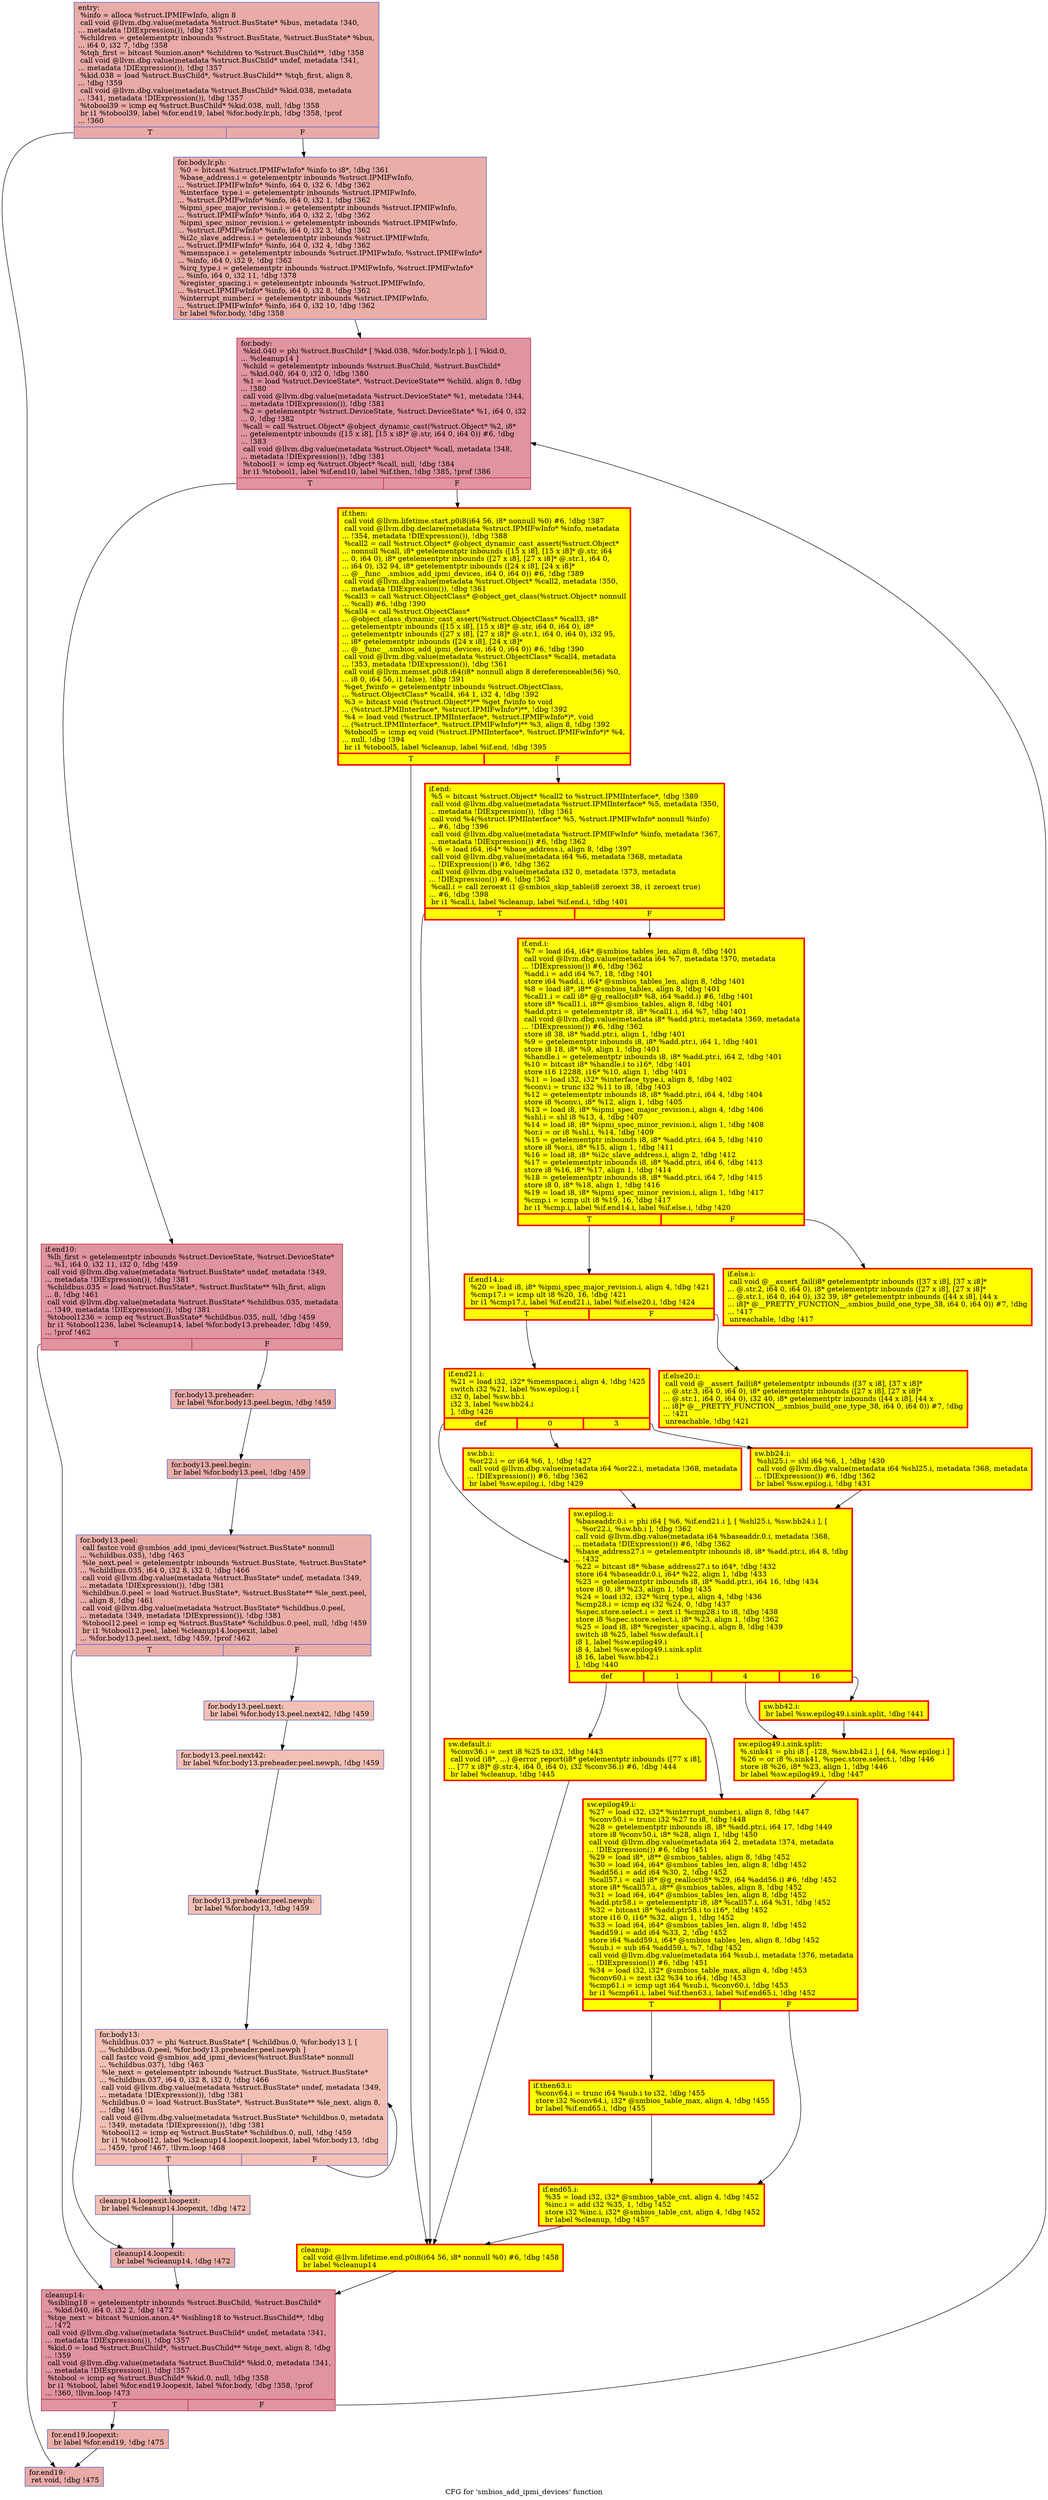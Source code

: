 digraph "CFG for 'smbios_add_ipmi_devices' function" {
	label="CFG for 'smbios_add_ipmi_devices' function";

	Node0x556ae9327730 [shape=record,color="#3d50c3ff", style=filled, fillcolor="#cc403a70",label="{entry:\l  %info = alloca %struct.IPMIFwInfo, align 8\l  call void @llvm.dbg.value(metadata %struct.BusState* %bus, metadata !340,\l... metadata !DIExpression()), !dbg !357\l  %children = getelementptr inbounds %struct.BusState, %struct.BusState* %bus,\l... i64 0, i32 7, !dbg !358\l  %tqh_first = bitcast %union.anon* %children to %struct.BusChild**, !dbg !358\l  call void @llvm.dbg.value(metadata %struct.BusChild* undef, metadata !341,\l... metadata !DIExpression()), !dbg !357\l  %kid.038 = load %struct.BusChild*, %struct.BusChild** %tqh_first, align 8,\l... !dbg !359\l  call void @llvm.dbg.value(metadata %struct.BusChild* %kid.038, metadata\l... !341, metadata !DIExpression()), !dbg !357\l  %tobool39 = icmp eq %struct.BusChild* %kid.038, null, !dbg !358\l  br i1 %tobool39, label %for.end19, label %for.body.lr.ph, !dbg !358, !prof\l... !360\l|{<s0>T|<s1>F}}"];
	Node0x556ae9327730:s0 -> Node0x556ae9648100;
	Node0x556ae9327730:s1 -> Node0x556ae964ab80;
	Node0x556ae964ab80 [shape=record,color="#3d50c3ff", style=filled, fillcolor="#d0473d70",label="{for.body.lr.ph:                                   \l  %0 = bitcast %struct.IPMIFwInfo* %info to i8*, !dbg !361\l  %base_address.i = getelementptr inbounds %struct.IPMIFwInfo,\l... %struct.IPMIFwInfo* %info, i64 0, i32 6, !dbg !362\l  %interface_type.i = getelementptr inbounds %struct.IPMIFwInfo,\l... %struct.IPMIFwInfo* %info, i64 0, i32 1, !dbg !362\l  %ipmi_spec_major_revision.i = getelementptr inbounds %struct.IPMIFwInfo,\l... %struct.IPMIFwInfo* %info, i64 0, i32 2, !dbg !362\l  %ipmi_spec_minor_revision.i = getelementptr inbounds %struct.IPMIFwInfo,\l... %struct.IPMIFwInfo* %info, i64 0, i32 3, !dbg !362\l  %i2c_slave_address.i = getelementptr inbounds %struct.IPMIFwInfo,\l... %struct.IPMIFwInfo* %info, i64 0, i32 4, !dbg !362\l  %memspace.i = getelementptr inbounds %struct.IPMIFwInfo, %struct.IPMIFwInfo*\l... %info, i64 0, i32 9, !dbg !362\l  %irq_type.i = getelementptr inbounds %struct.IPMIFwInfo, %struct.IPMIFwInfo*\l... %info, i64 0, i32 11, !dbg !378\l  %register_spacing.i = getelementptr inbounds %struct.IPMIFwInfo,\l... %struct.IPMIFwInfo* %info, i64 0, i32 8, !dbg !362\l  %interrupt_number.i = getelementptr inbounds %struct.IPMIFwInfo,\l... %struct.IPMIFwInfo* %info, i64 0, i32 10, !dbg !362\l  br label %for.body, !dbg !358\l}"];
	Node0x556ae964ab80 -> Node0x556ae964ac10;
	Node0x556ae964ac10 [shape=record,color="#b70d28ff", style=filled, fillcolor="#b70d2870",label="{for.body:                                         \l  %kid.040 = phi %struct.BusChild* [ %kid.038, %for.body.lr.ph ], [ %kid.0,\l... %cleanup14 ]\l  %child = getelementptr inbounds %struct.BusChild, %struct.BusChild*\l... %kid.040, i64 0, i32 0, !dbg !380\l  %1 = load %struct.DeviceState*, %struct.DeviceState** %child, align 8, !dbg\l... !380\l  call void @llvm.dbg.value(metadata %struct.DeviceState* %1, metadata !344,\l... metadata !DIExpression()), !dbg !381\l  %2 = getelementptr %struct.DeviceState, %struct.DeviceState* %1, i64 0, i32\l... 0, !dbg !382\l  %call = call %struct.Object* @object_dynamic_cast(%struct.Object* %2, i8*\l... getelementptr inbounds ([15 x i8], [15 x i8]* @.str, i64 0, i64 0)) #6, !dbg\l... !383\l  call void @llvm.dbg.value(metadata %struct.Object* %call, metadata !348,\l... metadata !DIExpression()), !dbg !381\l  %tobool1 = icmp eq %struct.Object* %call, null, !dbg !384\l  br i1 %tobool1, label %if.end10, label %if.then, !dbg !385, !prof !386\l|{<s0>T|<s1>F}}"];
	Node0x556ae964ac10:s0 -> Node0x556ae964df30;
	Node0x556ae964ac10:s1 -> Node0x556ae964dee0;
	Node0x556ae964dee0 [shape=record,penwidth=3.0, style="filled", color="red", fillcolor="yellow",label="{if.then:                                          \l  call void @llvm.lifetime.start.p0i8(i64 56, i8* nonnull %0) #6, !dbg !387\l  call void @llvm.dbg.declare(metadata %struct.IPMIFwInfo* %info, metadata\l... !354, metadata !DIExpression()), !dbg !388\l  %call2 = call %struct.Object* @object_dynamic_cast_assert(%struct.Object*\l... nonnull %call, i8* getelementptr inbounds ([15 x i8], [15 x i8]* @.str, i64\l... 0, i64 0), i8* getelementptr inbounds ([27 x i8], [27 x i8]* @.str.1, i64 0,\l... i64 0), i32 94, i8* getelementptr inbounds ([24 x i8], [24 x i8]*\l... @__func__.smbios_add_ipmi_devices, i64 0, i64 0)) #6, !dbg !389\l  call void @llvm.dbg.value(metadata %struct.Object* %call2, metadata !350,\l... metadata !DIExpression()), !dbg !361\l  %call3 = call %struct.ObjectClass* @object_get_class(%struct.Object* nonnull\l... %call) #6, !dbg !390\l  %call4 = call %struct.ObjectClass*\l... @object_class_dynamic_cast_assert(%struct.ObjectClass* %call3, i8*\l... getelementptr inbounds ([15 x i8], [15 x i8]* @.str, i64 0, i64 0), i8*\l... getelementptr inbounds ([27 x i8], [27 x i8]* @.str.1, i64 0, i64 0), i32 95,\l... i8* getelementptr inbounds ([24 x i8], [24 x i8]*\l... @__func__.smbios_add_ipmi_devices, i64 0, i64 0)) #6, !dbg !390\l  call void @llvm.dbg.value(metadata %struct.ObjectClass* %call4, metadata\l... !353, metadata !DIExpression()), !dbg !361\l  call void @llvm.memset.p0i8.i64(i8* nonnull align 8 dereferenceable(56) %0,\l... i8 0, i64 56, i1 false), !dbg !391\l  %get_fwinfo = getelementptr inbounds %struct.ObjectClass,\l... %struct.ObjectClass* %call4, i64 1, i32 4, !dbg !392\l  %3 = bitcast void (%struct.Object*)** %get_fwinfo to void\l... (%struct.IPMIInterface*, %struct.IPMIFwInfo*)**, !dbg !392\l  %4 = load void (%struct.IPMIInterface*, %struct.IPMIFwInfo*)*, void\l... (%struct.IPMIInterface*, %struct.IPMIFwInfo*)** %3, align 8, !dbg !392\l  %tobool5 = icmp eq void (%struct.IPMIInterface*, %struct.IPMIFwInfo*)* %4,\l... null, !dbg !394\l  br i1 %tobool5, label %cleanup, label %if.end, !dbg !395\l|{<s0>T|<s1>F}}"];
	Node0x556ae964dee0:s0 -> Node0x556ae965b230;
	Node0x556ae964dee0:s1 -> Node0x556ae9658e60;
	Node0x556ae9658e60 [shape=record,penwidth=3.0, style="filled", color="red", fillcolor="yellow",label="{if.end:                                           \l  %5 = bitcast %struct.Object* %call2 to %struct.IPMIInterface*, !dbg !389\l  call void @llvm.dbg.value(metadata %struct.IPMIInterface* %5, metadata !350,\l... metadata !DIExpression()), !dbg !361\l  call void %4(%struct.IPMIInterface* %5, %struct.IPMIFwInfo* nonnull %info)\l... #6, !dbg !396\l  call void @llvm.dbg.value(metadata %struct.IPMIFwInfo* %info, metadata !367,\l... metadata !DIExpression()) #6, !dbg !362\l  %6 = load i64, i64* %base_address.i, align 8, !dbg !397\l  call void @llvm.dbg.value(metadata i64 %6, metadata !368, metadata\l... !DIExpression()) #6, !dbg !362\l  call void @llvm.dbg.value(metadata i32 0, metadata !373, metadata\l... !DIExpression()) #6, !dbg !362\l  %call.i = call zeroext i1 @smbios_skip_table(i8 zeroext 38, i1 zeroext true)\l... #6, !dbg !398\l  br i1 %call.i, label %cleanup, label %if.end.i, !dbg !401\l|{<s0>T|<s1>F}}"];
	Node0x556ae9658e60:s0 -> Node0x556ae965b230;
	Node0x556ae9658e60:s1 -> Node0x556ae964acc0;
	Node0x556ae964acc0 [shape=record,penwidth=3.0, style="filled", color="red", fillcolor="yellow",label="{if.end.i:                                         \l  %7 = load i64, i64* @smbios_tables_len, align 8, !dbg !401\l  call void @llvm.dbg.value(metadata i64 %7, metadata !370, metadata\l... !DIExpression()) #6, !dbg !362\l  %add.i = add i64 %7, 18, !dbg !401\l  store i64 %add.i, i64* @smbios_tables_len, align 8, !dbg !401\l  %8 = load i8*, i8** @smbios_tables, align 8, !dbg !401\l  %call1.i = call i8* @g_realloc(i8* %8, i64 %add.i) #6, !dbg !401\l  store i8* %call1.i, i8** @smbios_tables, align 8, !dbg !401\l  %add.ptr.i = getelementptr i8, i8* %call1.i, i64 %7, !dbg !401\l  call void @llvm.dbg.value(metadata i8* %add.ptr.i, metadata !369, metadata\l... !DIExpression()) #6, !dbg !362\l  store i8 38, i8* %add.ptr.i, align 1, !dbg !401\l  %9 = getelementptr inbounds i8, i8* %add.ptr.i, i64 1, !dbg !401\l  store i8 18, i8* %9, align 1, !dbg !401\l  %handle.i = getelementptr inbounds i8, i8* %add.ptr.i, i64 2, !dbg !401\l  %10 = bitcast i8* %handle.i to i16*, !dbg !401\l  store i16 12288, i16* %10, align 1, !dbg !401\l  %11 = load i32, i32* %interface_type.i, align 8, !dbg !402\l  %conv.i = trunc i32 %11 to i8, !dbg !403\l  %12 = getelementptr inbounds i8, i8* %add.ptr.i, i64 4, !dbg !404\l  store i8 %conv.i, i8* %12, align 1, !dbg !405\l  %13 = load i8, i8* %ipmi_spec_major_revision.i, align 4, !dbg !406\l  %shl.i = shl i8 %13, 4, !dbg !407\l  %14 = load i8, i8* %ipmi_spec_minor_revision.i, align 1, !dbg !408\l  %or.i = or i8 %shl.i, %14, !dbg !409\l  %15 = getelementptr inbounds i8, i8* %add.ptr.i, i64 5, !dbg !410\l  store i8 %or.i, i8* %15, align 1, !dbg !411\l  %16 = load i8, i8* %i2c_slave_address.i, align 2, !dbg !412\l  %17 = getelementptr inbounds i8, i8* %add.ptr.i, i64 6, !dbg !413\l  store i8 %16, i8* %17, align 1, !dbg !414\l  %18 = getelementptr inbounds i8, i8* %add.ptr.i, i64 7, !dbg !415\l  store i8 0, i8* %18, align 1, !dbg !416\l  %19 = load i8, i8* %ipmi_spec_minor_revision.i, align 1, !dbg !417\l  %cmp.i = icmp ult i8 %19, 16, !dbg !417\l  br i1 %cmp.i, label %if.end14.i, label %if.else.i, !dbg !420\l|{<s0>T|<s1>F}}"];
	Node0x556ae964acc0:s0 -> Node0x556ae965c5c0;
	Node0x556ae964acc0:s1 -> Node0x556ae973b480;
	Node0x556ae973b480 [shape=record,penwidth=3.0, style="filled", color="red", fillcolor="yellow",label="{if.else.i:                                        \l  call void @__assert_fail(i8* getelementptr inbounds ([37 x i8], [37 x i8]*\l... @.str.2, i64 0, i64 0), i8* getelementptr inbounds ([27 x i8], [27 x i8]*\l... @.str.1, i64 0, i64 0), i32 39, i8* getelementptr inbounds ([44 x i8], [44 x\l... i8]* @__PRETTY_FUNCTION__.smbios_build_one_type_38, i64 0, i64 0)) #7, !dbg\l... !417\l  unreachable, !dbg !417\l}"];
	Node0x556ae965c5c0 [shape=record,penwidth=3.0, style="filled", color="red", fillcolor="yellow",label="{if.end14.i:                                       \l  %20 = load i8, i8* %ipmi_spec_major_revision.i, align 4, !dbg !421\l  %cmp17.i = icmp ult i8 %20, 16, !dbg !421\l  br i1 %cmp17.i, label %if.end21.i, label %if.else20.i, !dbg !424\l|{<s0>T|<s1>F}}"];
	Node0x556ae965c5c0:s0 -> Node0x556ae965f370;
	Node0x556ae965c5c0:s1 -> Node0x556ae966d690;
	Node0x556ae966d690 [shape=record,penwidth=3.0, style="filled", color="red", fillcolor="yellow",label="{if.else20.i:                                      \l  call void @__assert_fail(i8* getelementptr inbounds ([37 x i8], [37 x i8]*\l... @.str.3, i64 0, i64 0), i8* getelementptr inbounds ([27 x i8], [27 x i8]*\l... @.str.1, i64 0, i64 0), i32 40, i8* getelementptr inbounds ([44 x i8], [44 x\l... i8]* @__PRETTY_FUNCTION__.smbios_build_one_type_38, i64 0, i64 0)) #7, !dbg\l... !421\l  unreachable, !dbg !421\l}"];
	Node0x556ae965f370 [shape=record,penwidth=3.0, style="filled", color="red", fillcolor="yellow",label="{if.end21.i:                                       \l  %21 = load i32, i32* %memspace.i, align 4, !dbg !425\l  switch i32 %21, label %sw.epilog.i [\l    i32 0, label %sw.bb.i\l    i32 3, label %sw.bb24.i\l  ], !dbg !426\l|{<s0>def|<s1>0|<s2>3}}"];
	Node0x556ae965f370:s0 -> Node0x556ae9647040;
	Node0x556ae965f370:s1 -> Node0x556ae9747730;
	Node0x556ae965f370:s2 -> Node0x556ae964c2a0;
	Node0x556ae9747730 [shape=record,penwidth=3.0, style="filled", color="red", fillcolor="yellow",label="{sw.bb.i:                                          \l  %or22.i = or i64 %6, 1, !dbg !427\l  call void @llvm.dbg.value(metadata i64 %or22.i, metadata !368, metadata\l... !DIExpression()) #6, !dbg !362\l  br label %sw.epilog.i, !dbg !429\l}"];
	Node0x556ae9747730 -> Node0x556ae9647040;
	Node0x556ae964c2a0 [shape=record,penwidth=3.0, style="filled", color="red", fillcolor="yellow",label="{sw.bb24.i:                                        \l  %shl25.i = shl i64 %6, 1, !dbg !430\l  call void @llvm.dbg.value(metadata i64 %shl25.i, metadata !368, metadata\l... !DIExpression()) #6, !dbg !362\l  br label %sw.epilog.i, !dbg !431\l}"];
	Node0x556ae964c2a0 -> Node0x556ae9647040;
	Node0x556ae9647040 [shape=record,penwidth=3.0, style="filled", color="red", fillcolor="yellow",label="{sw.epilog.i:                                      \l  %baseaddr.0.i = phi i64 [ %6, %if.end21.i ], [ %shl25.i, %sw.bb24.i ], [\l... %or22.i, %sw.bb.i ], !dbg !362\l  call void @llvm.dbg.value(metadata i64 %baseaddr.0.i, metadata !368,\l... metadata !DIExpression()) #6, !dbg !362\l  %base_address27.i = getelementptr inbounds i8, i8* %add.ptr.i, i64 8, !dbg\l... !432\l  %22 = bitcast i8* %base_address27.i to i64*, !dbg !432\l  store i64 %baseaddr.0.i, i64* %22, align 1, !dbg !433\l  %23 = getelementptr inbounds i8, i8* %add.ptr.i, i64 16, !dbg !434\l  store i8 0, i8* %23, align 1, !dbg !435\l  %24 = load i32, i32* %irq_type.i, align 4, !dbg !436\l  %cmp28.i = icmp eq i32 %24, 0, !dbg !437\l  %spec.store.select.i = zext i1 %cmp28.i to i8, !dbg !438\l  store i8 %spec.store.select.i, i8* %23, align 1, !dbg !362\l  %25 = load i8, i8* %register_spacing.i, align 8, !dbg !439\l  switch i8 %25, label %sw.default.i [\l    i8 1, label %sw.epilog49.i\l    i8 4, label %sw.epilog49.i.sink.split\l    i8 16, label %sw.bb42.i\l  ], !dbg !440\l|{<s0>def|<s1>1|<s2>4|<s3>16}}"];
	Node0x556ae9647040:s0 -> Node0x556ae97474e0;
	Node0x556ae9647040:s1 -> Node0x556ae9651df0;
	Node0x556ae9647040:s2 -> Node0x556ae97663d0;
	Node0x556ae9647040:s3 -> Node0x556ae966bc20;
	Node0x556ae966bc20 [shape=record,penwidth=3.0, style="filled", color="red", fillcolor="yellow",label="{sw.bb42.i:                                        \l  br label %sw.epilog49.i.sink.split, !dbg !441\l}"];
	Node0x556ae966bc20 -> Node0x556ae97663d0;
	Node0x556ae97474e0 [shape=record,penwidth=3.0, style="filled", color="red", fillcolor="yellow",label="{sw.default.i:                                     \l  %conv36.i = zext i8 %25 to i32, !dbg !443\l  call void (i8*, ...) @error_report(i8* getelementptr inbounds ([77 x i8],\l... [77 x i8]* @.str.4, i64 0, i64 0), i32 %conv36.i) #6, !dbg !444\l  br label %cleanup, !dbg !445\l}"];
	Node0x556ae97474e0 -> Node0x556ae965b230;
	Node0x556ae97663d0 [shape=record,penwidth=3.0, style="filled", color="red", fillcolor="yellow",label="{sw.epilog49.i.sink.split:                         \l  %.sink41 = phi i8 [ -128, %sw.bb42.i ], [ 64, %sw.epilog.i ]\l  %26 = or i8 %.sink41, %spec.store.select.i, !dbg !446\l  store i8 %26, i8* %23, align 1, !dbg !446\l  br label %sw.epilog49.i, !dbg !447\l}"];
	Node0x556ae97663d0 -> Node0x556ae9651df0;
	Node0x556ae9651df0 [shape=record,penwidth=3.0, style="filled", color="red", fillcolor="yellow",label="{sw.epilog49.i:                                    \l  %27 = load i32, i32* %interrupt_number.i, align 8, !dbg !447\l  %conv50.i = trunc i32 %27 to i8, !dbg !448\l  %28 = getelementptr inbounds i8, i8* %add.ptr.i, i64 17, !dbg !449\l  store i8 %conv50.i, i8* %28, align 1, !dbg !450\l  call void @llvm.dbg.value(metadata i64 2, metadata !374, metadata\l... !DIExpression()) #6, !dbg !451\l  %29 = load i8*, i8** @smbios_tables, align 8, !dbg !452\l  %30 = load i64, i64* @smbios_tables_len, align 8, !dbg !452\l  %add56.i = add i64 %30, 2, !dbg !452\l  %call57.i = call i8* @g_realloc(i8* %29, i64 %add56.i) #6, !dbg !452\l  store i8* %call57.i, i8** @smbios_tables, align 8, !dbg !452\l  %31 = load i64, i64* @smbios_tables_len, align 8, !dbg !452\l  %add.ptr58.i = getelementptr i8, i8* %call57.i, i64 %31, !dbg !452\l  %32 = bitcast i8* %add.ptr58.i to i16*, !dbg !452\l  store i16 0, i16* %32, align 1, !dbg !452\l  %33 = load i64, i64* @smbios_tables_len, align 8, !dbg !452\l  %add59.i = add i64 %33, 2, !dbg !452\l  store i64 %add59.i, i64* @smbios_tables_len, align 8, !dbg !452\l  %sub.i = sub i64 %add59.i, %7, !dbg !452\l  call void @llvm.dbg.value(metadata i64 %sub.i, metadata !376, metadata\l... !DIExpression()) #6, !dbg !451\l  %34 = load i32, i32* @smbios_table_max, align 4, !dbg !453\l  %conv60.i = zext i32 %34 to i64, !dbg !453\l  %cmp61.i = icmp ugt i64 %sub.i, %conv60.i, !dbg !453\l  br i1 %cmp61.i, label %if.then63.i, label %if.end65.i, !dbg !452\l|{<s0>T|<s1>F}}"];
	Node0x556ae9651df0:s0 -> Node0x556ae9634120;
	Node0x556ae9651df0:s1 -> Node0x556ae9633f40;
	Node0x556ae9634120 [shape=record,penwidth=3.0, style="filled", color="red", fillcolor="yellow",label="{if.then63.i:                                      \l  %conv64.i = trunc i64 %sub.i to i32, !dbg !455\l  store i32 %conv64.i, i32* @smbios_table_max, align 4, !dbg !455\l  br label %if.end65.i, !dbg !455\l}"];
	Node0x556ae9634120 -> Node0x556ae9633f40;
	Node0x556ae9633f40 [shape=record,penwidth=3.0, style="filled", color="red", fillcolor="yellow",label="{if.end65.i:                                       \l  %35 = load i32, i32* @smbios_table_cnt, align 4, !dbg !452\l  %inc.i = add i32 %35, 1, !dbg !452\l  store i32 %inc.i, i32* @smbios_table_cnt, align 4, !dbg !452\l  br label %cleanup, !dbg !457\l}"];
	Node0x556ae9633f40 -> Node0x556ae965b230;
	Node0x556ae965b230 [shape=record,penwidth=3.0, style="filled", color="red", fillcolor="yellow",label="{cleanup:                                          \l  call void @llvm.lifetime.end.p0i8(i64 56, i8* nonnull %0) #6, !dbg !458\l  br label %cleanup14\l}"];
	Node0x556ae965b230 -> Node0x556ae9326a10;
	Node0x556ae964df30 [shape=record,color="#b70d28ff", style=filled, fillcolor="#b70d2870",label="{if.end10:                                         \l  %lh_first = getelementptr inbounds %struct.DeviceState, %struct.DeviceState*\l... %1, i64 0, i32 11, i32 0, !dbg !459\l  call void @llvm.dbg.value(metadata %struct.BusState* undef, metadata !349,\l... metadata !DIExpression()), !dbg !381\l  %childbus.035 = load %struct.BusState*, %struct.BusState** %lh_first, align\l... 8, !dbg !461\l  call void @llvm.dbg.value(metadata %struct.BusState* %childbus.035, metadata\l... !349, metadata !DIExpression()), !dbg !381\l  %tobool1236 = icmp eq %struct.BusState* %childbus.035, null, !dbg !459\l  br i1 %tobool1236, label %cleanup14, label %for.body13.preheader, !dbg !459,\l... !prof !462\l|{<s0>T|<s1>F}}"];
	Node0x556ae964df30:s0 -> Node0x556ae9326a10;
	Node0x556ae964df30:s1 -> Node0x556ae97472d0;
	Node0x556ae97472d0 [shape=record,color="#3d50c3ff", style=filled, fillcolor="#d0473d70",label="{for.body13.preheader:                             \l  br label %for.body13.peel.begin, !dbg !459\l}"];
	Node0x556ae97472d0 -> Node0x556ae9781010;
	Node0x556ae9781010 [shape=record,color="#3d50c3ff", style=filled, fillcolor="#d0473d70",label="{for.body13.peel.begin:                            \l  br label %for.body13.peel, !dbg !459\l}"];
	Node0x556ae9781010 -> Node0x556ae9779770;
	Node0x556ae9779770 [shape=record,color="#3d50c3ff", style=filled, fillcolor="#d0473d70",label="{for.body13.peel:                                  \l  call fastcc void @smbios_add_ipmi_devices(%struct.BusState* nonnull\l... %childbus.035), !dbg !463\l  %le_next.peel = getelementptr inbounds %struct.BusState, %struct.BusState*\l... %childbus.035, i64 0, i32 8, i32 0, !dbg !466\l  call void @llvm.dbg.value(metadata %struct.BusState* undef, metadata !349,\l... metadata !DIExpression()), !dbg !381\l  %childbus.0.peel = load %struct.BusState*, %struct.BusState** %le_next.peel,\l... align 8, !dbg !461\l  call void @llvm.dbg.value(metadata %struct.BusState* %childbus.0.peel,\l... metadata !349, metadata !DIExpression()), !dbg !381\l  %tobool12.peel = icmp eq %struct.BusState* %childbus.0.peel, null, !dbg !459\l  br i1 %tobool12.peel, label %cleanup14.loopexit, label\l... %for.body13.peel.next, !dbg !459, !prof !462\l|{<s0>T|<s1>F}}"];
	Node0x556ae9779770:s0 -> Node0x556ae97736c0;
	Node0x556ae9779770:s1 -> Node0x556ae9780f80;
	Node0x556ae9780f80 [shape=record,color="#3d50c3ff", style=filled, fillcolor="#e5705870",label="{for.body13.peel.next:                             \l  br label %for.body13.peel.next42, !dbg !459\l}"];
	Node0x556ae9780f80 -> Node0x556ae9770600;
	Node0x556ae9770600 [shape=record,color="#3d50c3ff", style=filled, fillcolor="#e5705870",label="{for.body13.peel.next42:                           \l  br label %for.body13.preheader.peel.newph, !dbg !459\l}"];
	Node0x556ae9770600 -> Node0x556ae97637b0;
	Node0x556ae97637b0 [shape=record,color="#3d50c3ff", style=filled, fillcolor="#e5705870",label="{for.body13.preheader.peel.newph:                  \l  br label %for.body13, !dbg !459\l}"];
	Node0x556ae97637b0 -> Node0x556ae965cbd0;
	Node0x556ae965cbd0 [shape=record,color="#3d50c3ff", style=filled, fillcolor="#e5705870",label="{for.body13:                                       \l  %childbus.037 = phi %struct.BusState* [ %childbus.0, %for.body13 ], [\l... %childbus.0.peel, %for.body13.preheader.peel.newph ]\l  call fastcc void @smbios_add_ipmi_devices(%struct.BusState* nonnull\l... %childbus.037), !dbg !463\l  %le_next = getelementptr inbounds %struct.BusState, %struct.BusState*\l... %childbus.037, i64 0, i32 8, i32 0, !dbg !466\l  call void @llvm.dbg.value(metadata %struct.BusState* undef, metadata !349,\l... metadata !DIExpression()), !dbg !381\l  %childbus.0 = load %struct.BusState*, %struct.BusState** %le_next, align 8,\l... !dbg !461\l  call void @llvm.dbg.value(metadata %struct.BusState* %childbus.0, metadata\l... !349, metadata !DIExpression()), !dbg !381\l  %tobool12 = icmp eq %struct.BusState* %childbus.0, null, !dbg !459\l  br i1 %tobool12, label %cleanup14.loopexit.loopexit, label %for.body13, !dbg\l... !459, !prof !467, !llvm.loop !468\l|{<s0>T|<s1>F}}"];
	Node0x556ae965cbd0:s0 -> Node0x556ae8d07d60;
	Node0x556ae965cbd0:s1 -> Node0x556ae965cbd0;
	Node0x556ae8d07d60 [shape=record,color="#3d50c3ff", style=filled, fillcolor="#e5705870",label="{cleanup14.loopexit.loopexit:                      \l  br label %cleanup14.loopexit, !dbg !472\l}"];
	Node0x556ae8d07d60 -> Node0x556ae97736c0;
	Node0x556ae97736c0 [shape=record,color="#3d50c3ff", style=filled, fillcolor="#d0473d70",label="{cleanup14.loopexit:                               \l  br label %cleanup14, !dbg !472\l}"];
	Node0x556ae97736c0 -> Node0x556ae9326a10;
	Node0x556ae9326a10 [shape=record,color="#b70d28ff", style=filled, fillcolor="#b70d2870",label="{cleanup14:                                        \l  %sibling18 = getelementptr inbounds %struct.BusChild, %struct.BusChild*\l... %kid.040, i64 0, i32 2, !dbg !472\l  %tqe_next = bitcast %union.anon.4* %sibling18 to %struct.BusChild**, !dbg\l... !472\l  call void @llvm.dbg.value(metadata %struct.BusChild* undef, metadata !341,\l... metadata !DIExpression()), !dbg !357\l  %kid.0 = load %struct.BusChild*, %struct.BusChild** %tqe_next, align 8, !dbg\l... !359\l  call void @llvm.dbg.value(metadata %struct.BusChild* %kid.0, metadata !341,\l... metadata !DIExpression()), !dbg !357\l  %tobool = icmp eq %struct.BusChild* %kid.0, null, !dbg !358\l  br i1 %tobool, label %for.end19.loopexit, label %for.body, !dbg !358, !prof\l... !360, !llvm.loop !473\l|{<s0>T|<s1>F}}"];
	Node0x556ae9326a10:s0 -> Node0x556ae9762c40;
	Node0x556ae9326a10:s1 -> Node0x556ae964ac10;
	Node0x556ae9762c40 [shape=record,color="#3d50c3ff", style=filled, fillcolor="#d0473d70",label="{for.end19.loopexit:                               \l  br label %for.end19, !dbg !475\l}"];
	Node0x556ae9762c40 -> Node0x556ae9648100;
	Node0x556ae9648100 [shape=record,color="#3d50c3ff", style=filled, fillcolor="#cc403a70",label="{for.end19:                                        \l  ret void, !dbg !475\l}"];
}
